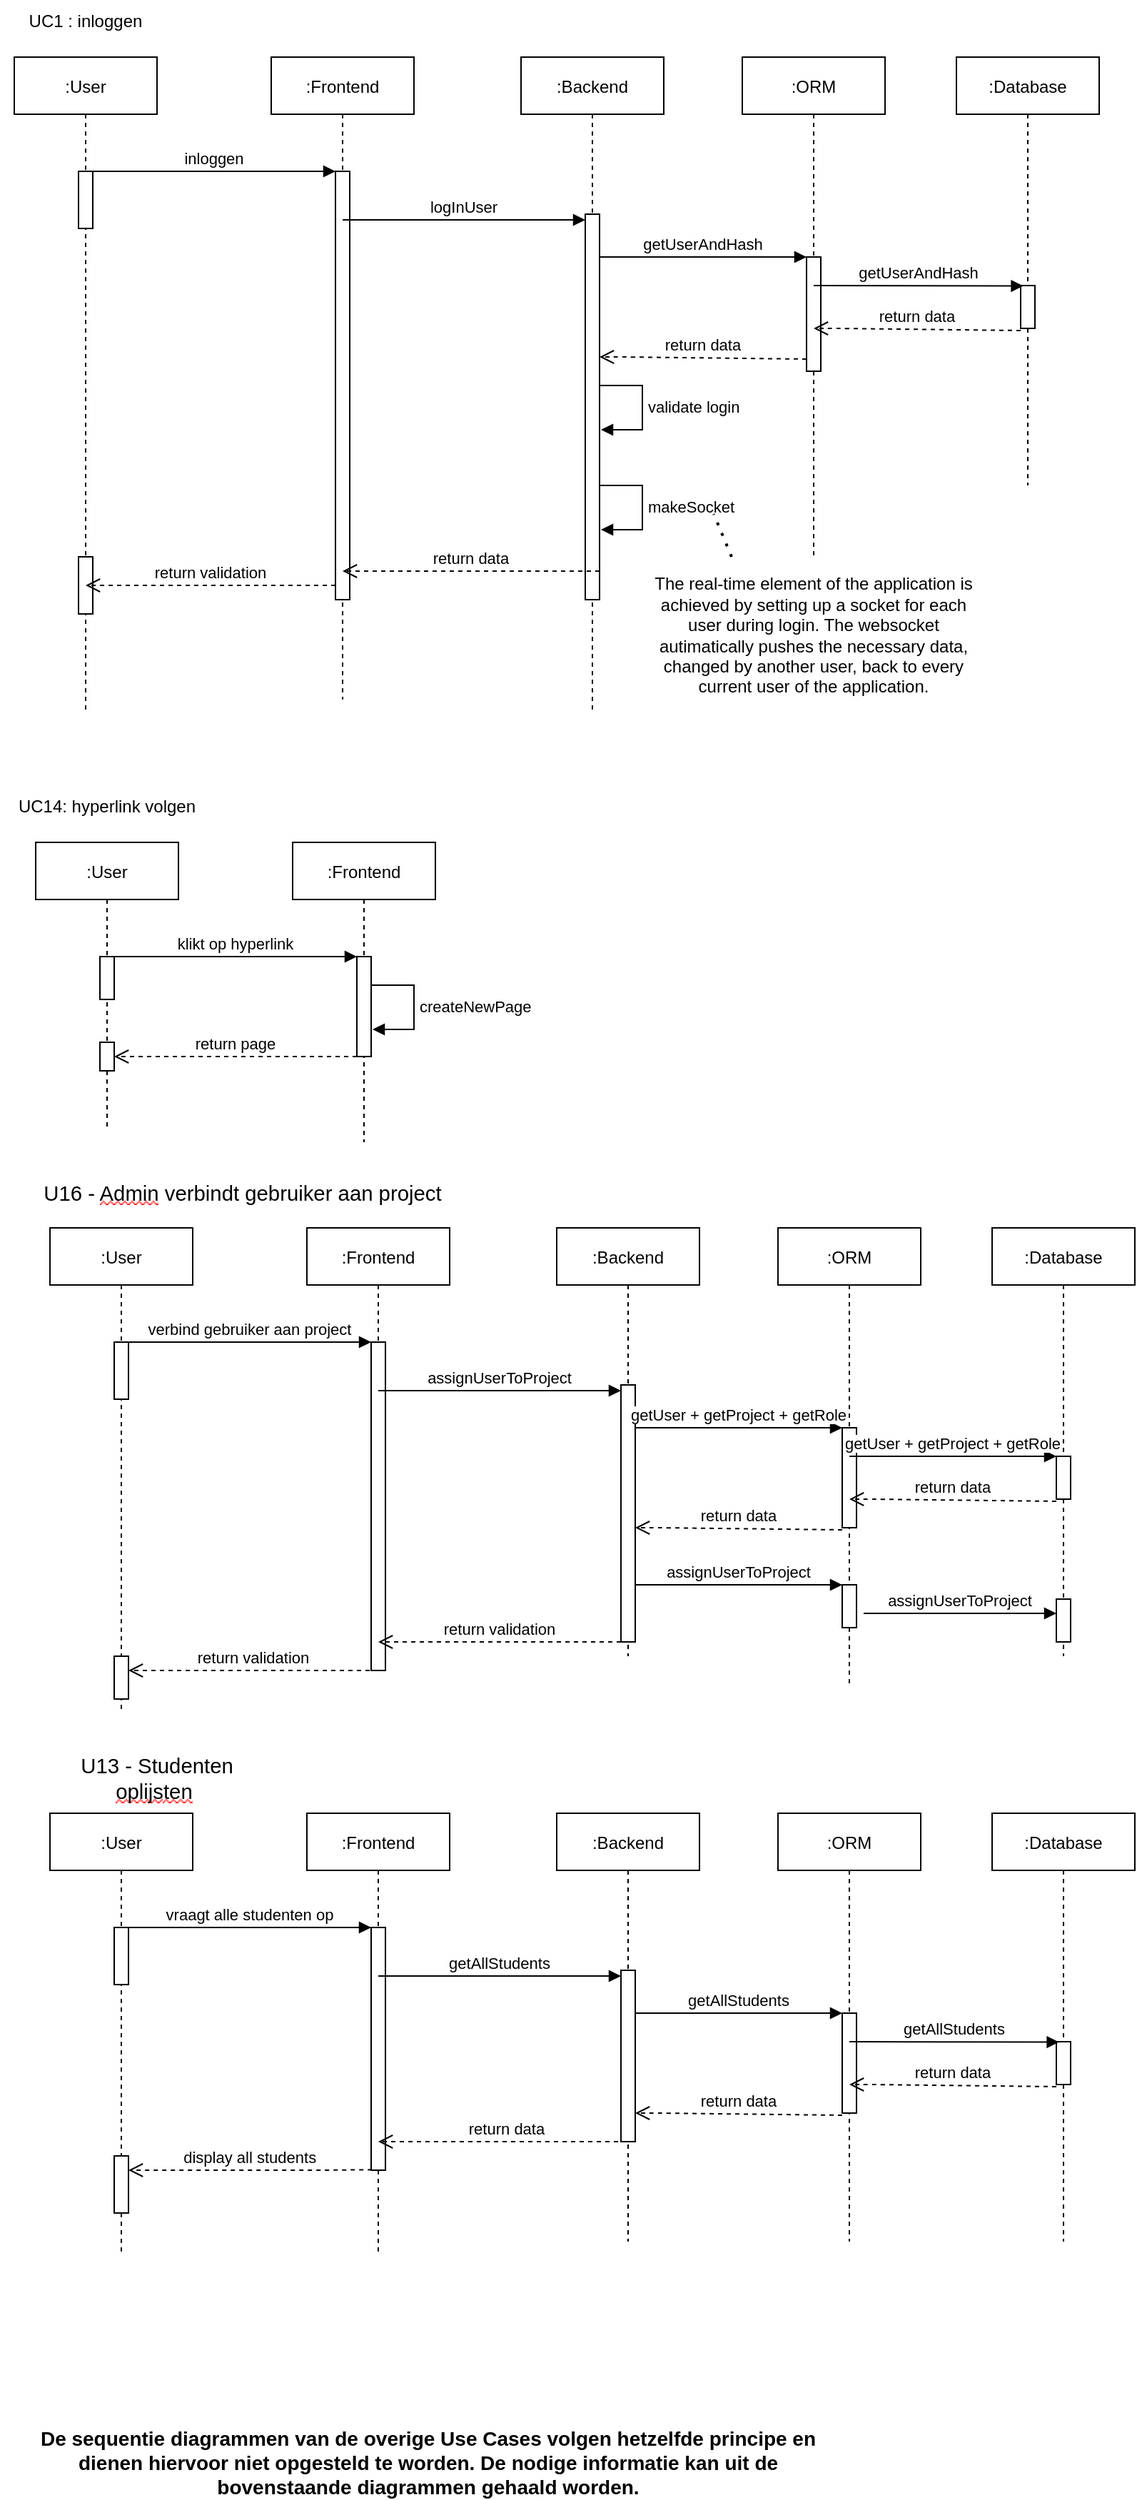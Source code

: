 <mxfile version="16.5.1" type="device"><diagram id="kgpKYQtTHZ0yAKxKKP6v" name="Page-1"><mxGraphModel dx="1278" dy="649" grid="1" gridSize="10" guides="1" tooltips="1" connect="1" arrows="1" fold="1" page="1" pageScale="1" pageWidth="850" pageHeight="1100" math="0" shadow="0"><root><mxCell id="0"/><mxCell id="1" parent="0"/><mxCell id="3nuBFxr9cyL0pnOWT2aG-1" value=":User" style="shape=umlLifeline;perimeter=lifelinePerimeter;container=1;collapsible=0;recursiveResize=0;rounded=0;shadow=0;strokeWidth=1;" parent="1" vertex="1"><mxGeometry x="60" y="80" width="100" height="460" as="geometry"/></mxCell><mxCell id="3nuBFxr9cyL0pnOWT2aG-2" value="" style="points=[];perimeter=orthogonalPerimeter;rounded=0;shadow=0;strokeWidth=1;" parent="3nuBFxr9cyL0pnOWT2aG-1" vertex="1"><mxGeometry x="45" y="80" width="10" height="40" as="geometry"/></mxCell><mxCell id="3nuBFxr9cyL0pnOWT2aG-5" value=":Frontend" style="shape=umlLifeline;perimeter=lifelinePerimeter;container=1;collapsible=0;recursiveResize=0;rounded=0;shadow=0;strokeWidth=1;" parent="1" vertex="1"><mxGeometry x="240" y="80" width="100" height="450" as="geometry"/></mxCell><mxCell id="3nuBFxr9cyL0pnOWT2aG-6" value="" style="points=[];perimeter=orthogonalPerimeter;rounded=0;shadow=0;strokeWidth=1;" parent="3nuBFxr9cyL0pnOWT2aG-5" vertex="1"><mxGeometry x="45" y="80" width="10" height="300" as="geometry"/></mxCell><mxCell id="3nuBFxr9cyL0pnOWT2aG-8" value="inloggen" style="verticalAlign=bottom;endArrow=block;entryX=0;entryY=0;shadow=0;strokeWidth=1;" parent="1" source="3nuBFxr9cyL0pnOWT2aG-2" target="3nuBFxr9cyL0pnOWT2aG-6" edge="1"><mxGeometry relative="1" as="geometry"><mxPoint x="215" y="160" as="sourcePoint"/></mxGeometry></mxCell><mxCell id="wTA6tC9Q-hyOUnk8KJXN-5" value=":Backend" style="shape=umlLifeline;perimeter=lifelinePerimeter;container=1;collapsible=0;recursiveResize=0;rounded=0;shadow=0;strokeWidth=1;" parent="1" vertex="1"><mxGeometry x="415" y="80" width="100" height="460" as="geometry"/></mxCell><mxCell id="wTA6tC9Q-hyOUnk8KJXN-6" value="" style="points=[];perimeter=orthogonalPerimeter;rounded=0;shadow=0;strokeWidth=1;" parent="wTA6tC9Q-hyOUnk8KJXN-5" vertex="1"><mxGeometry x="45" y="110" width="10" height="270" as="geometry"/></mxCell><mxCell id="wTA6tC9Q-hyOUnk8KJXN-19" value="return data" style="verticalAlign=bottom;endArrow=open;dashed=1;endSize=8;exitX=0;exitY=0.95;shadow=0;strokeWidth=1;" parent="wTA6tC9Q-hyOUnk8KJXN-5" edge="1"><mxGeometry relative="1" as="geometry"><mxPoint x="55" y="210" as="targetPoint"/><mxPoint x="200" y="211.5" as="sourcePoint"/><Array as="points"><mxPoint x="70" y="210"/></Array></mxGeometry></mxCell><mxCell id="wTA6tC9Q-hyOUnk8KJXN-22" value="validate login" style="edgeStyle=orthogonalEdgeStyle;html=1;align=left;spacingLeft=2;endArrow=block;rounded=0;" parent="wTA6tC9Q-hyOUnk8KJXN-5" edge="1"><mxGeometry relative="1" as="geometry"><mxPoint x="55" y="230" as="sourcePoint"/><Array as="points"><mxPoint x="85" y="230"/><mxPoint x="85" y="261"/></Array><mxPoint x="56" y="261" as="targetPoint"/></mxGeometry></mxCell><mxCell id="8hmgPHBF7vX_E10SClhM-3" value="makeSocket" style="edgeStyle=orthogonalEdgeStyle;html=1;align=left;spacingLeft=2;endArrow=block;rounded=0;" edge="1" parent="wTA6tC9Q-hyOUnk8KJXN-5"><mxGeometry relative="1" as="geometry"><mxPoint x="55" y="300" as="sourcePoint"/><Array as="points"><mxPoint x="85" y="300"/><mxPoint x="85" y="331"/></Array><mxPoint x="56" y="331" as="targetPoint"/></mxGeometry></mxCell><mxCell id="wTA6tC9Q-hyOUnk8KJXN-23" value="return data" style="verticalAlign=bottom;endArrow=open;dashed=1;endSize=8;exitX=0;exitY=0.95;shadow=0;strokeWidth=1;" parent="wTA6tC9Q-hyOUnk8KJXN-5" edge="1"><mxGeometry relative="1" as="geometry"><mxPoint x="-125" y="360" as="targetPoint"/><mxPoint x="55" y="360.0" as="sourcePoint"/></mxGeometry></mxCell><mxCell id="wTA6tC9Q-hyOUnk8KJXN-8" value="logInUser" style="verticalAlign=bottom;endArrow=block;shadow=0;strokeWidth=1;" parent="1" edge="1"><mxGeometry relative="1" as="geometry"><mxPoint x="290" y="194" as="sourcePoint"/><mxPoint x="460" y="194" as="targetPoint"/></mxGeometry></mxCell><mxCell id="wTA6tC9Q-hyOUnk8KJXN-11" value=":ORM" style="shape=umlLifeline;perimeter=lifelinePerimeter;container=1;collapsible=0;recursiveResize=0;rounded=0;shadow=0;strokeWidth=1;" parent="1" vertex="1"><mxGeometry x="570" y="80" width="100" height="350" as="geometry"/></mxCell><mxCell id="wTA6tC9Q-hyOUnk8KJXN-12" value="" style="points=[];perimeter=orthogonalPerimeter;rounded=0;shadow=0;strokeWidth=1;" parent="wTA6tC9Q-hyOUnk8KJXN-11" vertex="1"><mxGeometry x="45" y="140" width="10" height="80" as="geometry"/></mxCell><mxCell id="wTA6tC9Q-hyOUnk8KJXN-13" value=":Database" style="shape=umlLifeline;perimeter=lifelinePerimeter;container=1;collapsible=0;recursiveResize=0;rounded=0;shadow=0;strokeWidth=1;" parent="1" vertex="1"><mxGeometry x="720" y="80" width="100" height="300" as="geometry"/></mxCell><mxCell id="wTA6tC9Q-hyOUnk8KJXN-14" value="" style="points=[];perimeter=orthogonalPerimeter;rounded=0;shadow=0;strokeWidth=1;" parent="wTA6tC9Q-hyOUnk8KJXN-13" vertex="1"><mxGeometry x="45" y="160" width="10" height="30" as="geometry"/></mxCell><mxCell id="wTA6tC9Q-hyOUnk8KJXN-15" value="getUserAndHash" style="verticalAlign=bottom;endArrow=block;shadow=0;strokeWidth=1;" parent="1" target="wTA6tC9Q-hyOUnk8KJXN-12" edge="1"><mxGeometry relative="1" as="geometry"><mxPoint x="470" y="220" as="sourcePoint"/><mxPoint x="620" y="220" as="targetPoint"/></mxGeometry></mxCell><mxCell id="wTA6tC9Q-hyOUnk8KJXN-16" value="getUserAndHash" style="verticalAlign=bottom;endArrow=block;shadow=0;strokeWidth=1;entryX=0.18;entryY=0.01;entryDx=0;entryDy=0;entryPerimeter=0;" parent="1" target="wTA6tC9Q-hyOUnk8KJXN-14" edge="1"><mxGeometry relative="1" as="geometry"><mxPoint x="620" y="240" as="sourcePoint"/><mxPoint x="790" y="240" as="targetPoint"/></mxGeometry></mxCell><mxCell id="wTA6tC9Q-hyOUnk8KJXN-18" value="return data" style="verticalAlign=bottom;endArrow=open;dashed=1;endSize=8;exitX=0;exitY=0.95;shadow=0;strokeWidth=1;" parent="1" edge="1"><mxGeometry relative="1" as="geometry"><mxPoint x="620" y="270" as="targetPoint"/><mxPoint x="765" y="271.5" as="sourcePoint"/><Array as="points"><mxPoint x="635" y="270"/></Array></mxGeometry></mxCell><mxCell id="wTA6tC9Q-hyOUnk8KJXN-25" value=":User" style="shape=umlLifeline;perimeter=lifelinePerimeter;container=1;collapsible=0;recursiveResize=0;rounded=0;shadow=0;strokeWidth=1;" parent="1" vertex="1"><mxGeometry x="75" y="630" width="100" height="200" as="geometry"/></mxCell><mxCell id="wTA6tC9Q-hyOUnk8KJXN-26" value="" style="points=[];perimeter=orthogonalPerimeter;rounded=0;shadow=0;strokeWidth=1;" parent="wTA6tC9Q-hyOUnk8KJXN-25" vertex="1"><mxGeometry x="45" y="80" width="10" height="30" as="geometry"/></mxCell><mxCell id="wTA6tC9Q-hyOUnk8KJXN-27" value="" style="points=[];perimeter=orthogonalPerimeter;rounded=0;shadow=0;strokeWidth=1;" parent="wTA6tC9Q-hyOUnk8KJXN-25" vertex="1"><mxGeometry x="45" y="140" width="10" height="20" as="geometry"/></mxCell><mxCell id="wTA6tC9Q-hyOUnk8KJXN-28" value=":Frontend" style="shape=umlLifeline;perimeter=lifelinePerimeter;container=1;collapsible=0;recursiveResize=0;rounded=0;shadow=0;strokeWidth=1;" parent="1" vertex="1"><mxGeometry x="255" y="630" width="100" height="210" as="geometry"/></mxCell><mxCell id="wTA6tC9Q-hyOUnk8KJXN-29" value="" style="points=[];perimeter=orthogonalPerimeter;rounded=0;shadow=0;strokeWidth=1;" parent="wTA6tC9Q-hyOUnk8KJXN-28" vertex="1"><mxGeometry x="45" y="80" width="10" height="70" as="geometry"/></mxCell><mxCell id="wTA6tC9Q-hyOUnk8KJXN-45" value="createNewPage" style="edgeStyle=orthogonalEdgeStyle;html=1;align=left;spacingLeft=2;endArrow=block;rounded=0;" parent="wTA6tC9Q-hyOUnk8KJXN-28" edge="1"><mxGeometry relative="1" as="geometry"><mxPoint x="55" y="100" as="sourcePoint"/><Array as="points"><mxPoint x="85" y="100"/><mxPoint x="85" y="131"/></Array><mxPoint x="56" y="131" as="targetPoint"/></mxGeometry></mxCell><mxCell id="wTA6tC9Q-hyOUnk8KJXN-46" value="return page" style="verticalAlign=bottom;endArrow=open;dashed=1;endSize=8;exitX=0;exitY=0.95;shadow=0;strokeWidth=1;" parent="wTA6tC9Q-hyOUnk8KJXN-28" edge="1"><mxGeometry relative="1" as="geometry"><mxPoint x="-125" y="150.0" as="targetPoint"/><mxPoint x="45" y="150.0" as="sourcePoint"/></mxGeometry></mxCell><mxCell id="wTA6tC9Q-hyOUnk8KJXN-31" value="klikt op hyperlink" style="verticalAlign=bottom;endArrow=block;entryX=0;entryY=0;shadow=0;strokeWidth=1;" parent="1" source="wTA6tC9Q-hyOUnk8KJXN-26" target="wTA6tC9Q-hyOUnk8KJXN-29" edge="1"><mxGeometry relative="1" as="geometry"><mxPoint x="230" y="710" as="sourcePoint"/></mxGeometry></mxCell><mxCell id="wTA6tC9Q-hyOUnk8KJXN-48" value="UC1 : inloggen" style="text;html=1;strokeColor=none;fillColor=none;align=center;verticalAlign=middle;whiteSpace=wrap;rounded=0;" parent="1" vertex="1"><mxGeometry x="50" y="40" width="120" height="30" as="geometry"/></mxCell><mxCell id="wTA6tC9Q-hyOUnk8KJXN-49" value="UC14: hyperlink volgen" style="text;html=1;strokeColor=none;fillColor=none;align=center;verticalAlign=middle;whiteSpace=wrap;rounded=0;" parent="1" vertex="1"><mxGeometry x="50" y="590" width="150" height="30" as="geometry"/></mxCell><mxCell id="wTA6tC9Q-hyOUnk8KJXN-50" value=":User" style="shape=umlLifeline;perimeter=lifelinePerimeter;container=1;collapsible=0;recursiveResize=0;rounded=0;shadow=0;strokeWidth=1;" parent="1" vertex="1"><mxGeometry x="85" y="900" width="100" height="340" as="geometry"/></mxCell><mxCell id="wTA6tC9Q-hyOUnk8KJXN-51" value="" style="points=[];perimeter=orthogonalPerimeter;rounded=0;shadow=0;strokeWidth=1;" parent="wTA6tC9Q-hyOUnk8KJXN-50" vertex="1"><mxGeometry x="45" y="80" width="10" height="40" as="geometry"/></mxCell><mxCell id="wTA6tC9Q-hyOUnk8KJXN-52" value="" style="points=[];perimeter=orthogonalPerimeter;rounded=0;shadow=0;strokeWidth=1;" parent="wTA6tC9Q-hyOUnk8KJXN-50" vertex="1"><mxGeometry x="45" y="300" width="10" height="30" as="geometry"/></mxCell><mxCell id="wTA6tC9Q-hyOUnk8KJXN-53" value=":Frontend" style="shape=umlLifeline;perimeter=lifelinePerimeter;container=1;collapsible=0;recursiveResize=0;rounded=0;shadow=0;strokeWidth=1;" parent="1" vertex="1"><mxGeometry x="265" y="900" width="100" height="310" as="geometry"/></mxCell><mxCell id="wTA6tC9Q-hyOUnk8KJXN-54" value="" style="points=[];perimeter=orthogonalPerimeter;rounded=0;shadow=0;strokeWidth=1;" parent="wTA6tC9Q-hyOUnk8KJXN-53" vertex="1"><mxGeometry x="45" y="80" width="10" height="230" as="geometry"/></mxCell><mxCell id="wTA6tC9Q-hyOUnk8KJXN-55" value="return validation" style="verticalAlign=bottom;endArrow=open;dashed=1;endSize=8;shadow=0;strokeWidth=1;" parent="1" target="wTA6tC9Q-hyOUnk8KJXN-52" edge="1"><mxGeometry relative="1" as="geometry"><mxPoint x="240" y="1056" as="targetPoint"/><mxPoint x="315" y="1210" as="sourcePoint"/><Array as="points"><mxPoint x="275" y="1210"/></Array></mxGeometry></mxCell><mxCell id="wTA6tC9Q-hyOUnk8KJXN-56" value="verbind gebruiker aan project" style="verticalAlign=bottom;endArrow=block;entryX=0;entryY=0;shadow=0;strokeWidth=1;" parent="1" source="wTA6tC9Q-hyOUnk8KJXN-51" target="wTA6tC9Q-hyOUnk8KJXN-54" edge="1"><mxGeometry relative="1" as="geometry"><mxPoint x="240" y="980" as="sourcePoint"/></mxGeometry></mxCell><mxCell id="wTA6tC9Q-hyOUnk8KJXN-57" value=":Backend" style="shape=umlLifeline;perimeter=lifelinePerimeter;container=1;collapsible=0;recursiveResize=0;rounded=0;shadow=0;strokeWidth=1;" parent="1" vertex="1"><mxGeometry x="440" y="900" width="100" height="300" as="geometry"/></mxCell><mxCell id="wTA6tC9Q-hyOUnk8KJXN-58" value="" style="points=[];perimeter=orthogonalPerimeter;rounded=0;shadow=0;strokeWidth=1;" parent="wTA6tC9Q-hyOUnk8KJXN-57" vertex="1"><mxGeometry x="45" y="110" width="10" height="180" as="geometry"/></mxCell><mxCell id="wTA6tC9Q-hyOUnk8KJXN-59" value="return data" style="verticalAlign=bottom;endArrow=open;dashed=1;endSize=8;exitX=0;exitY=0.95;shadow=0;strokeWidth=1;" parent="wTA6tC9Q-hyOUnk8KJXN-57" edge="1"><mxGeometry relative="1" as="geometry"><mxPoint x="55" y="210" as="targetPoint"/><mxPoint x="200" y="211.5" as="sourcePoint"/><Array as="points"><mxPoint x="70" y="210"/></Array></mxGeometry></mxCell><mxCell id="wTA6tC9Q-hyOUnk8KJXN-61" value="assignUserToProject" style="verticalAlign=bottom;endArrow=block;shadow=0;strokeWidth=1;" parent="1" edge="1"><mxGeometry relative="1" as="geometry"><mxPoint x="315" y="1014" as="sourcePoint"/><mxPoint x="485" y="1014" as="targetPoint"/></mxGeometry></mxCell><mxCell id="wTA6tC9Q-hyOUnk8KJXN-62" value=":ORM" style="shape=umlLifeline;perimeter=lifelinePerimeter;container=1;collapsible=0;recursiveResize=0;rounded=0;shadow=0;strokeWidth=1;" parent="1" vertex="1"><mxGeometry x="595" y="900" width="100" height="320" as="geometry"/></mxCell><mxCell id="wTA6tC9Q-hyOUnk8KJXN-63" value="" style="points=[];perimeter=orthogonalPerimeter;rounded=0;shadow=0;strokeWidth=1;" parent="wTA6tC9Q-hyOUnk8KJXN-62" vertex="1"><mxGeometry x="45" y="140" width="10" height="70" as="geometry"/></mxCell><mxCell id="wTA6tC9Q-hyOUnk8KJXN-74" value="" style="points=[];perimeter=orthogonalPerimeter;rounded=0;shadow=0;strokeWidth=1;" parent="wTA6tC9Q-hyOUnk8KJXN-62" vertex="1"><mxGeometry x="45" y="250" width="10" height="30" as="geometry"/></mxCell><mxCell id="wTA6tC9Q-hyOUnk8KJXN-64" value=":Database" style="shape=umlLifeline;perimeter=lifelinePerimeter;container=1;collapsible=0;recursiveResize=0;rounded=0;shadow=0;strokeWidth=1;" parent="1" vertex="1"><mxGeometry x="745" y="900" width="100" height="300" as="geometry"/></mxCell><mxCell id="wTA6tC9Q-hyOUnk8KJXN-65" value="" style="points=[];perimeter=orthogonalPerimeter;rounded=0;shadow=0;strokeWidth=1;" parent="wTA6tC9Q-hyOUnk8KJXN-64" vertex="1"><mxGeometry x="45" y="160" width="10" height="30" as="geometry"/></mxCell><mxCell id="wTA6tC9Q-hyOUnk8KJXN-76" value="" style="points=[];perimeter=orthogonalPerimeter;rounded=0;shadow=0;strokeWidth=1;" parent="wTA6tC9Q-hyOUnk8KJXN-64" vertex="1"><mxGeometry x="45" y="260" width="10" height="30" as="geometry"/></mxCell><mxCell id="wTA6tC9Q-hyOUnk8KJXN-66" value="getUser + getProject + getRole" style="verticalAlign=bottom;endArrow=block;shadow=0;strokeWidth=1;" parent="1" target="wTA6tC9Q-hyOUnk8KJXN-63" edge="1"><mxGeometry relative="1" as="geometry"><mxPoint x="495" y="1040" as="sourcePoint"/><mxPoint x="645" y="1040" as="targetPoint"/></mxGeometry></mxCell><mxCell id="wTA6tC9Q-hyOUnk8KJXN-68" value="return data" style="verticalAlign=bottom;endArrow=open;dashed=1;endSize=8;exitX=0;exitY=0.95;shadow=0;strokeWidth=1;" parent="1" edge="1"><mxGeometry relative="1" as="geometry"><mxPoint x="645" y="1090" as="targetPoint"/><mxPoint x="790" y="1091.5" as="sourcePoint"/><Array as="points"><mxPoint x="660" y="1090"/></Array></mxGeometry></mxCell><mxCell id="wTA6tC9Q-hyOUnk8KJXN-69" value="return validation" style="verticalAlign=bottom;endArrow=open;dashed=1;endSize=8;shadow=0;strokeWidth=1;" parent="1" edge="1"><mxGeometry relative="1" as="geometry"><mxPoint x="315" y="1190" as="targetPoint"/><mxPoint x="485" y="1190" as="sourcePoint"/></mxGeometry></mxCell><mxCell id="wTA6tC9Q-hyOUnk8KJXN-70" value="&lt;span lang=&quot;EN-US&quot; class=&quot;TextRun  BCX0 SCXW216179529&quot; style=&quot;margin: 0px ; padding: 0px ; text-align: left ; background-color: rgb(255 , 255 , 255) ; font-size: 11pt ; line-height: 18px ; font-family: &amp;#34;calibri&amp;#34; , &amp;#34;calibri_embeddedfont&amp;#34; , &amp;#34;calibri_msfontservice&amp;#34; , sans-serif&quot;&gt;&lt;span class=&quot;NormalTextRun  BCX0 SCXW216179529&quot; style=&quot;margin: 0px ; padding: 0px&quot;&gt;U16 -&lt;/span&gt;&lt;/span&gt;&lt;span lang=&quot;NL-NL&quot; class=&quot;TextRun  BCX0 SCXW216179529&quot; style=&quot;margin: 0px ; padding: 0px ; text-align: left ; background-color: rgb(255 , 255 , 255) ; font-size: 11pt ; line-height: 18px ; font-family: &amp;#34;calibri&amp;#34; , &amp;#34;calibri_embeddedfont&amp;#34; , &amp;#34;calibri_msfontservice&amp;#34; , sans-serif&quot;&gt;&lt;span class=&quot;NormalTextRun  BCX0 SCXW216179529&quot; style=&quot;margin: 0px ; padding: 0px&quot;&gt; &lt;/span&gt;&lt;span class=&quot;SpellingError  BCX0 SCXW216179529&quot; style=&quot;margin: 0px ; padding: 0px ; background-repeat: repeat-x ; background-position: left bottom ; background-image: url(&amp;#34;data:image/gif;base64,R0lGODlhBQAEAJECAP////8AAAAAAAAAACH5BAEAAAIALAAAAAAFAAQAAAIIlGAXCCHrTCgAOw==&amp;#34;) ; border-bottom: 1px solid transparent&quot;&gt;Admin&lt;/span&gt;&lt;span class=&quot;NormalTextRun  BCX0 SCXW216179529&quot; style=&quot;margin: 0px ; padding: 0px&quot;&gt; verbindt gebruiker aan project&lt;/span&gt;&lt;/span&gt;" style="text;html=1;strokeColor=none;fillColor=none;align=center;verticalAlign=middle;whiteSpace=wrap;rounded=0;" parent="1" vertex="1"><mxGeometry x="75" y="860" width="290" height="30" as="geometry"/></mxCell><mxCell id="wTA6tC9Q-hyOUnk8KJXN-72" value="getUser + getProject + getRole" style="verticalAlign=bottom;endArrow=block;shadow=0;strokeWidth=1;" parent="1" edge="1"><mxGeometry relative="1" as="geometry"><mxPoint x="645" y="1060" as="sourcePoint"/><mxPoint x="790" y="1060" as="targetPoint"/></mxGeometry></mxCell><mxCell id="wTA6tC9Q-hyOUnk8KJXN-73" value="assignUserToProject" style="verticalAlign=bottom;endArrow=block;shadow=0;strokeWidth=1;" parent="1" edge="1"><mxGeometry relative="1" as="geometry"><mxPoint x="495" y="1150" as="sourcePoint"/><mxPoint x="640" y="1150" as="targetPoint"/></mxGeometry></mxCell><mxCell id="wTA6tC9Q-hyOUnk8KJXN-77" value="assignUserToProject" style="verticalAlign=bottom;endArrow=block;shadow=0;strokeWidth=1;" parent="1" edge="1"><mxGeometry relative="1" as="geometry"><mxPoint x="655" y="1170" as="sourcePoint"/><mxPoint x="790" y="1170" as="targetPoint"/></mxGeometry></mxCell><mxCell id="wTA6tC9Q-hyOUnk8KJXN-79" value=":User" style="shape=umlLifeline;perimeter=lifelinePerimeter;container=1;collapsible=0;recursiveResize=0;rounded=0;shadow=0;strokeWidth=1;" parent="1" vertex="1"><mxGeometry x="85" y="1310" width="100" height="310" as="geometry"/></mxCell><mxCell id="wTA6tC9Q-hyOUnk8KJXN-80" value="" style="points=[];perimeter=orthogonalPerimeter;rounded=0;shadow=0;strokeWidth=1;" parent="wTA6tC9Q-hyOUnk8KJXN-79" vertex="1"><mxGeometry x="45" y="80" width="10" height="40" as="geometry"/></mxCell><mxCell id="wTA6tC9Q-hyOUnk8KJXN-81" value="" style="points=[];perimeter=orthogonalPerimeter;rounded=0;shadow=0;strokeWidth=1;" parent="wTA6tC9Q-hyOUnk8KJXN-79" vertex="1"><mxGeometry x="45" y="240" width="10" height="40" as="geometry"/></mxCell><mxCell id="wTA6tC9Q-hyOUnk8KJXN-82" value=":Frontend" style="shape=umlLifeline;perimeter=lifelinePerimeter;container=1;collapsible=0;recursiveResize=0;rounded=0;shadow=0;strokeWidth=1;" parent="1" vertex="1"><mxGeometry x="265" y="1310" width="100" height="310" as="geometry"/></mxCell><mxCell id="wTA6tC9Q-hyOUnk8KJXN-83" value="" style="points=[];perimeter=orthogonalPerimeter;rounded=0;shadow=0;strokeWidth=1;" parent="wTA6tC9Q-hyOUnk8KJXN-82" vertex="1"><mxGeometry x="45" y="80" width="10" height="170" as="geometry"/></mxCell><mxCell id="wTA6tC9Q-hyOUnk8KJXN-84" value="display all students" style="verticalAlign=bottom;endArrow=open;dashed=1;endSize=8;exitX=0.06;exitY=0.998;shadow=0;strokeWidth=1;exitDx=0;exitDy=0;exitPerimeter=0;" parent="1" source="wTA6tC9Q-hyOUnk8KJXN-83" target="wTA6tC9Q-hyOUnk8KJXN-81" edge="1"><mxGeometry relative="1" as="geometry"><mxPoint x="240" y="1466" as="targetPoint"/><Array as="points"><mxPoint x="275" y="1560"/></Array></mxGeometry></mxCell><mxCell id="wTA6tC9Q-hyOUnk8KJXN-85" value="vraagt alle studenten op" style="verticalAlign=bottom;endArrow=block;entryX=0;entryY=0;shadow=0;strokeWidth=1;" parent="1" source="wTA6tC9Q-hyOUnk8KJXN-80" target="wTA6tC9Q-hyOUnk8KJXN-83" edge="1"><mxGeometry relative="1" as="geometry"><mxPoint x="240" y="1390" as="sourcePoint"/></mxGeometry></mxCell><mxCell id="wTA6tC9Q-hyOUnk8KJXN-86" value=":Backend" style="shape=umlLifeline;perimeter=lifelinePerimeter;container=1;collapsible=0;recursiveResize=0;rounded=0;shadow=0;strokeWidth=1;" parent="1" vertex="1"><mxGeometry x="440" y="1310" width="100" height="300" as="geometry"/></mxCell><mxCell id="wTA6tC9Q-hyOUnk8KJXN-87" value="" style="points=[];perimeter=orthogonalPerimeter;rounded=0;shadow=0;strokeWidth=1;" parent="wTA6tC9Q-hyOUnk8KJXN-86" vertex="1"><mxGeometry x="45" y="110" width="10" height="120" as="geometry"/></mxCell><mxCell id="wTA6tC9Q-hyOUnk8KJXN-88" value="return data" style="verticalAlign=bottom;endArrow=open;dashed=1;endSize=8;exitX=0;exitY=0.95;shadow=0;strokeWidth=1;" parent="wTA6tC9Q-hyOUnk8KJXN-86" edge="1"><mxGeometry relative="1" as="geometry"><mxPoint x="55" y="210" as="targetPoint"/><mxPoint x="200" y="211.5" as="sourcePoint"/><Array as="points"><mxPoint x="70" y="210"/></Array></mxGeometry></mxCell><mxCell id="wTA6tC9Q-hyOUnk8KJXN-98" value="return data" style="verticalAlign=bottom;endArrow=open;dashed=1;endSize=8;exitX=0;exitY=0.95;shadow=0;strokeWidth=1;" parent="wTA6tC9Q-hyOUnk8KJXN-86" edge="1"><mxGeometry relative="1" as="geometry"><mxPoint x="-125" y="230" as="targetPoint"/><mxPoint x="55" y="230.0" as="sourcePoint"/></mxGeometry></mxCell><mxCell id="wTA6tC9Q-hyOUnk8KJXN-90" value="getAllStudents" style="verticalAlign=bottom;endArrow=block;shadow=0;strokeWidth=1;" parent="1" edge="1"><mxGeometry relative="1" as="geometry"><mxPoint x="315" y="1424" as="sourcePoint"/><mxPoint x="485" y="1424" as="targetPoint"/></mxGeometry></mxCell><mxCell id="wTA6tC9Q-hyOUnk8KJXN-91" value=":ORM" style="shape=umlLifeline;perimeter=lifelinePerimeter;container=1;collapsible=0;recursiveResize=0;rounded=0;shadow=0;strokeWidth=1;" parent="1" vertex="1"><mxGeometry x="595" y="1310" width="100" height="300" as="geometry"/></mxCell><mxCell id="wTA6tC9Q-hyOUnk8KJXN-92" value="" style="points=[];perimeter=orthogonalPerimeter;rounded=0;shadow=0;strokeWidth=1;" parent="wTA6tC9Q-hyOUnk8KJXN-91" vertex="1"><mxGeometry x="45" y="140" width="10" height="70" as="geometry"/></mxCell><mxCell id="wTA6tC9Q-hyOUnk8KJXN-93" value=":Database" style="shape=umlLifeline;perimeter=lifelinePerimeter;container=1;collapsible=0;recursiveResize=0;rounded=0;shadow=0;strokeWidth=1;" parent="1" vertex="1"><mxGeometry x="745" y="1310" width="100" height="300" as="geometry"/></mxCell><mxCell id="wTA6tC9Q-hyOUnk8KJXN-94" value="" style="points=[];perimeter=orthogonalPerimeter;rounded=0;shadow=0;strokeWidth=1;" parent="wTA6tC9Q-hyOUnk8KJXN-93" vertex="1"><mxGeometry x="45" y="160" width="10" height="30" as="geometry"/></mxCell><mxCell id="wTA6tC9Q-hyOUnk8KJXN-95" value="getAllStudents" style="verticalAlign=bottom;endArrow=block;shadow=0;strokeWidth=1;" parent="1" target="wTA6tC9Q-hyOUnk8KJXN-92" edge="1"><mxGeometry relative="1" as="geometry"><mxPoint x="495" y="1450" as="sourcePoint"/><mxPoint x="645" y="1450" as="targetPoint"/></mxGeometry></mxCell><mxCell id="wTA6tC9Q-hyOUnk8KJXN-96" value="getAllStudents" style="verticalAlign=bottom;endArrow=block;shadow=0;strokeWidth=1;entryX=0.18;entryY=0.01;entryDx=0;entryDy=0;entryPerimeter=0;" parent="1" target="wTA6tC9Q-hyOUnk8KJXN-94" edge="1"><mxGeometry relative="1" as="geometry"><mxPoint x="645" y="1470" as="sourcePoint"/><mxPoint x="815" y="1470" as="targetPoint"/></mxGeometry></mxCell><mxCell id="wTA6tC9Q-hyOUnk8KJXN-97" value="return data" style="verticalAlign=bottom;endArrow=open;dashed=1;endSize=8;exitX=0;exitY=0.95;shadow=0;strokeWidth=1;" parent="1" edge="1"><mxGeometry relative="1" as="geometry"><mxPoint x="645" y="1500" as="targetPoint"/><mxPoint x="790" y="1501.5" as="sourcePoint"/><Array as="points"><mxPoint x="660" y="1500"/></Array></mxGeometry></mxCell><mxCell id="wTA6tC9Q-hyOUnk8KJXN-99" value="&lt;span lang=&quot;EN-US&quot; class=&quot;TextRun SCXW90626278 BCX0&quot; style=&quot;margin: 0px ; padding: 0px ; text-align: left ; background-color: rgb(255 , 255 , 255) ; font-size: 11pt ; line-height: 18px ; font-family: &amp;#34;calibri&amp;#34; , &amp;#34;calibri_embeddedfont&amp;#34; , &amp;#34;calibri_msfontservice&amp;#34; , sans-serif&quot;&gt;&lt;span class=&quot;NormalTextRun SCXW90626278 BCX0&quot; style=&quot;margin: 0px ; padding: 0px&quot;&gt;U13 -&lt;/span&gt;&lt;/span&gt;&lt;span lang=&quot;NL-NL&quot; class=&quot;TextRun SCXW90626278 BCX0&quot; style=&quot;margin: 0px ; padding: 0px ; text-align: left ; background-color: rgb(255 , 255 , 255) ; font-size: 11pt ; line-height: 18px ; font-family: &amp;#34;calibri&amp;#34; , &amp;#34;calibri_embeddedfont&amp;#34; , &amp;#34;calibri_msfontservice&amp;#34; , sans-serif&quot;&gt;&lt;span class=&quot;NormalTextRun SCXW90626278 BCX0&quot; style=&quot;margin: 0px ; padding: 0px&quot;&gt; Studenten &lt;/span&gt;&lt;span class=&quot;SpellingError SCXW90626278 BCX0&quot; style=&quot;margin: 0px ; padding: 0px ; background-repeat: repeat-x ; background-position: left bottom ; background-image: url(&amp;#34;data:image/gif;base64,R0lGODlhBQAEAJECAP////8AAAAAAAAAACH5BAEAAAIALAAAAAAFAAQAAAIIlGAXCCHrTCgAOw==&amp;#34;) ; border-bottom: 1px solid transparent&quot;&gt;oplijs&lt;/span&gt;&lt;span class=&quot;SpellingError SCXW90626278 BCX0&quot; style=&quot;margin: 0px ; padding: 0px ; background-repeat: repeat-x ; background-position: left bottom ; background-image: url(&amp;#34;data:image/gif;base64,R0lGODlhBQAEAJECAP////8AAAAAAAAAACH5BAEAAAIALAAAAAAFAAQAAAIIlGAXCCHrTCgAOw==&amp;#34;) ; border-bottom: 1px solid transparent&quot;&gt;ten&lt;/span&gt;&lt;/span&gt;&lt;span class=&quot;EOP SCXW90626278 BCX0&quot; style=&quot;margin: 0px ; padding: 0px ; text-align: left ; background-color: rgb(255 , 255 , 255) ; font-size: 11pt ; line-height: 18px ; font-family: &amp;#34;calibri&amp;#34; , &amp;#34;calibri_embeddedfont&amp;#34; , &amp;#34;calibri_msfontservice&amp;#34; , sans-serif&quot;&gt;&amp;nbsp;&lt;/span&gt;" style="text;html=1;strokeColor=none;fillColor=none;align=center;verticalAlign=middle;whiteSpace=wrap;rounded=0;" parent="1" vertex="1"><mxGeometry x="75" y="1270" width="170" height="30" as="geometry"/></mxCell><mxCell id="wTA6tC9Q-hyOUnk8KJXN-100" value="&lt;font style=&quot;font-size: 14px&quot;&gt;&lt;b&gt;De sequentie diagrammen van de overige Use Cases volgen hetzelfde principe en dienen hiervoor niet opgesteld te worden. De nodige informatie kan uit de bovenstaande diagrammen gehaald worden.&lt;/b&gt;&lt;/font&gt;" style="text;html=1;strokeColor=none;fillColor=none;align=center;verticalAlign=middle;whiteSpace=wrap;rounded=0;" parent="1" vertex="1"><mxGeometry x="65" y="1750" width="570" height="30" as="geometry"/></mxCell><mxCell id="wTA6tC9Q-hyOUnk8KJXN-24" value="" style="points=[];perimeter=orthogonalPerimeter;rounded=0;shadow=0;strokeWidth=1;" parent="1" vertex="1"><mxGeometry x="105" y="430" width="10" height="40" as="geometry"/></mxCell><mxCell id="8hmgPHBF7vX_E10SClhM-4" value="return validation" style="verticalAlign=bottom;endArrow=open;dashed=1;endSize=8;exitX=0;exitY=0.95;shadow=0;strokeWidth=1;" edge="1" parent="1"><mxGeometry relative="1" as="geometry"><mxPoint x="110" y="450" as="targetPoint"/><mxPoint x="285" y="450.0" as="sourcePoint"/></mxGeometry></mxCell><mxCell id="8hmgPHBF7vX_E10SClhM-6" value="The real-time element of the application is achieved by setting up a socket for each user during login. The websocket autimatically pushes the necessary data, changed by another user, back to every current user of the application." style="text;html=1;strokeColor=none;fillColor=none;align=center;verticalAlign=middle;whiteSpace=wrap;rounded=0;" vertex="1" parent="1"><mxGeometry x="505" y="430" width="230" height="110" as="geometry"/></mxCell><mxCell id="8hmgPHBF7vX_E10SClhM-7" value="" style="endArrow=none;dashed=1;html=1;dashPattern=1 3;strokeWidth=2;rounded=0;exitX=0.25;exitY=0;exitDx=0;exitDy=0;" edge="1" parent="1" source="8hmgPHBF7vX_E10SClhM-6"><mxGeometry width="50" height="50" relative="1" as="geometry"><mxPoint x="530" y="660" as="sourcePoint"/><mxPoint x="550" y="400" as="targetPoint"/></mxGeometry></mxCell></root></mxGraphModel></diagram></mxfile>